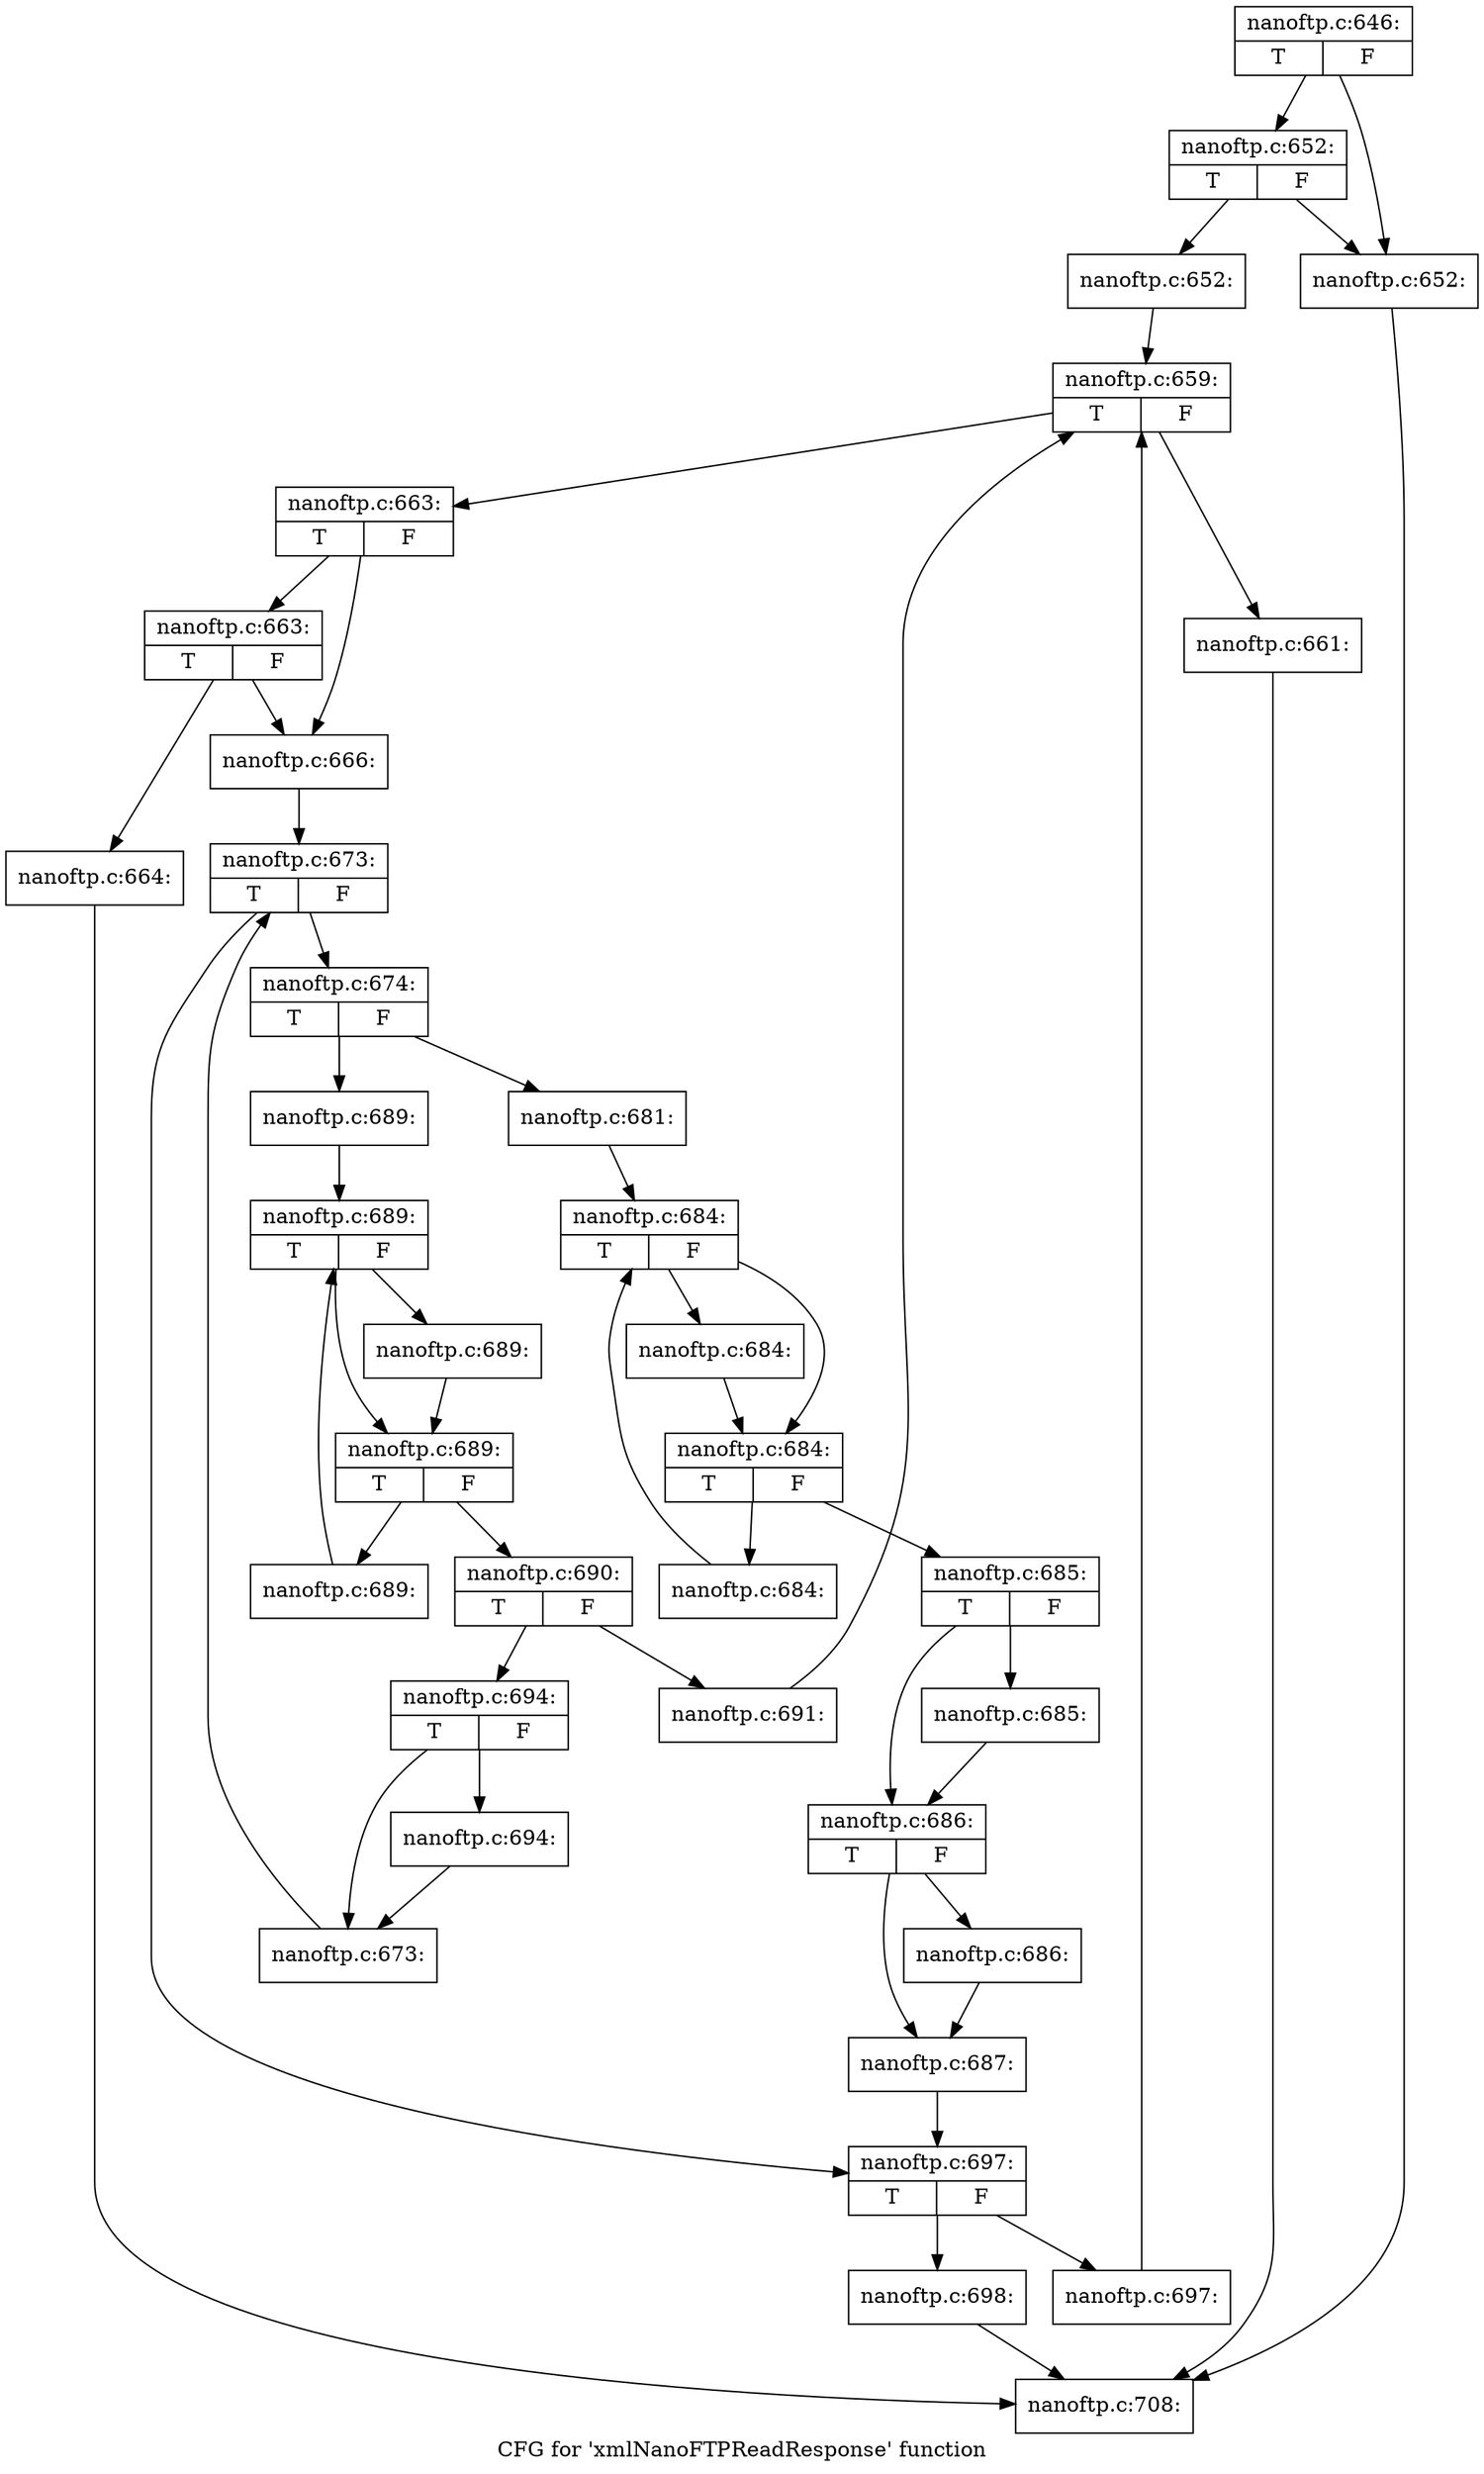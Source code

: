 digraph "CFG for 'xmlNanoFTPReadResponse' function" {
	label="CFG for 'xmlNanoFTPReadResponse' function";

	Node0x3f8c620 [shape=record,label="{nanoftp.c:646:|{<s0>T|<s1>F}}"];
	Node0x3f8c620 -> Node0x3f96bb0;
	Node0x3f8c620 -> Node0x3f96c50;
	Node0x3f96c50 [shape=record,label="{nanoftp.c:652:|{<s0>T|<s1>F}}"];
	Node0x3f96c50 -> Node0x3f96bb0;
	Node0x3f96c50 -> Node0x3f96c00;
	Node0x3f96bb0 [shape=record,label="{nanoftp.c:652:}"];
	Node0x3f96bb0 -> Node0x3f95530;
	Node0x3f96c00 [shape=record,label="{nanoftp.c:652:}"];
	Node0x3f96c00 -> Node0x3f97c10;
	Node0x3f97c10 [shape=record,label="{nanoftp.c:659:|{<s0>T|<s1>F}}"];
	Node0x3f97c10 -> Node0x3f98560;
	Node0x3f97c10 -> Node0x3f988f0;
	Node0x3f98560 [shape=record,label="{nanoftp.c:661:}"];
	Node0x3f98560 -> Node0x3f95530;
	Node0x3f988f0 [shape=record,label="{nanoftp.c:663:|{<s0>T|<s1>F}}"];
	Node0x3f988f0 -> Node0x3f98c30;
	Node0x3f988f0 -> Node0x3f98be0;
	Node0x3f98c30 [shape=record,label="{nanoftp.c:663:|{<s0>T|<s1>F}}"];
	Node0x3f98c30 -> Node0x3f98b90;
	Node0x3f98c30 -> Node0x3f98be0;
	Node0x3f98b90 [shape=record,label="{nanoftp.c:664:}"];
	Node0x3f98b90 -> Node0x3f95530;
	Node0x3f98be0 [shape=record,label="{nanoftp.c:666:}"];
	Node0x3f98be0 -> Node0x3f99ea0;
	Node0x3f99ea0 [shape=record,label="{nanoftp.c:673:|{<s0>T|<s1>F}}"];
	Node0x3f99ea0 -> Node0x3f9a280;
	Node0x3f99ea0 -> Node0x3f9a080;
	Node0x3f9a280 [shape=record,label="{nanoftp.c:674:|{<s0>T|<s1>F}}"];
	Node0x3f9a280 -> Node0x3f9adc0;
	Node0x3f9a280 -> Node0x3f9ae10;
	Node0x3f9adc0 [shape=record,label="{nanoftp.c:681:}"];
	Node0x3f9adc0 -> Node0x3f9b800;
	Node0x3f9b800 [shape=record,label="{nanoftp.c:684:|{<s0>T|<s1>F}}"];
	Node0x3f9b800 -> Node0x3f9bab0;
	Node0x3f9b800 -> Node0x3f9ba60;
	Node0x3f9bab0 [shape=record,label="{nanoftp.c:684:}"];
	Node0x3f9bab0 -> Node0x3f9ba60;
	Node0x3f9ba60 [shape=record,label="{nanoftp.c:684:|{<s0>T|<s1>F}}"];
	Node0x3f9ba60 -> Node0x3f9c060;
	Node0x3f9ba60 -> Node0x3f9b9e0;
	Node0x3f9c060 [shape=record,label="{nanoftp.c:684:}"];
	Node0x3f9c060 -> Node0x3f9b800;
	Node0x3f9b9e0 [shape=record,label="{nanoftp.c:685:|{<s0>T|<s1>F}}"];
	Node0x3f9b9e0 -> Node0x3f9c340;
	Node0x3f9b9e0 -> Node0x3f9c390;
	Node0x3f9c340 [shape=record,label="{nanoftp.c:685:}"];
	Node0x3f9c340 -> Node0x3f9c390;
	Node0x3f9c390 [shape=record,label="{nanoftp.c:686:|{<s0>T|<s1>F}}"];
	Node0x3f9c390 -> Node0x3f9c990;
	Node0x3f9c390 -> Node0x3f9c9e0;
	Node0x3f9c990 [shape=record,label="{nanoftp.c:686:}"];
	Node0x3f9c990 -> Node0x3f9c9e0;
	Node0x3f9c9e0 [shape=record,label="{nanoftp.c:687:}"];
	Node0x3f9c9e0 -> Node0x3f9a080;
	Node0x3f9ae10 [shape=record,label="{nanoftp.c:689:}"];
	Node0x3f9ae10 -> Node0x3f9d0d0;
	Node0x3f9d0d0 [shape=record,label="{nanoftp.c:689:|{<s0>T|<s1>F}}"];
	Node0x3f9d0d0 -> Node0x3f9d380;
	Node0x3f9d0d0 -> Node0x3f9d330;
	Node0x3f9d380 [shape=record,label="{nanoftp.c:689:}"];
	Node0x3f9d380 -> Node0x3f9d330;
	Node0x3f9d330 [shape=record,label="{nanoftp.c:689:|{<s0>T|<s1>F}}"];
	Node0x3f9d330 -> Node0x3f9d930;
	Node0x3f9d330 -> Node0x3f9d2b0;
	Node0x3f9d930 [shape=record,label="{nanoftp.c:689:}"];
	Node0x3f9d930 -> Node0x3f9d0d0;
	Node0x3f9d2b0 [shape=record,label="{nanoftp.c:690:|{<s0>T|<s1>F}}"];
	Node0x3f9d2b0 -> Node0x3f9dc10;
	Node0x3f9d2b0 -> Node0x3f9dc60;
	Node0x3f9dc10 [shape=record,label="{nanoftp.c:691:}"];
	Node0x3f9dc10 -> Node0x3f97c10;
	Node0x3f9dc60 [shape=record,label="{nanoftp.c:694:|{<s0>T|<s1>F}}"];
	Node0x3f9dc60 -> Node0x3f9e490;
	Node0x3f9dc60 -> Node0x3f9e4e0;
	Node0x3f9e490 [shape=record,label="{nanoftp.c:694:}"];
	Node0x3f9e490 -> Node0x3f9e4e0;
	Node0x3f9e4e0 [shape=record,label="{nanoftp.c:673:}"];
	Node0x3f9e4e0 -> Node0x3f99ea0;
	Node0x3f9a080 [shape=record,label="{nanoftp.c:697:|{<s0>T|<s1>F}}"];
	Node0x3f9a080 -> Node0x3f9eb70;
	Node0x3f9a080 -> Node0x3f9ebc0;
	Node0x3f9eb70 [shape=record,label="{nanoftp.c:697:}"];
	Node0x3f9eb70 -> Node0x3f97c10;
	Node0x3f9ebc0 [shape=record,label="{nanoftp.c:698:}"];
	Node0x3f9ebc0 -> Node0x3f95530;
	Node0x3f95530 [shape=record,label="{nanoftp.c:708:}"];
}

